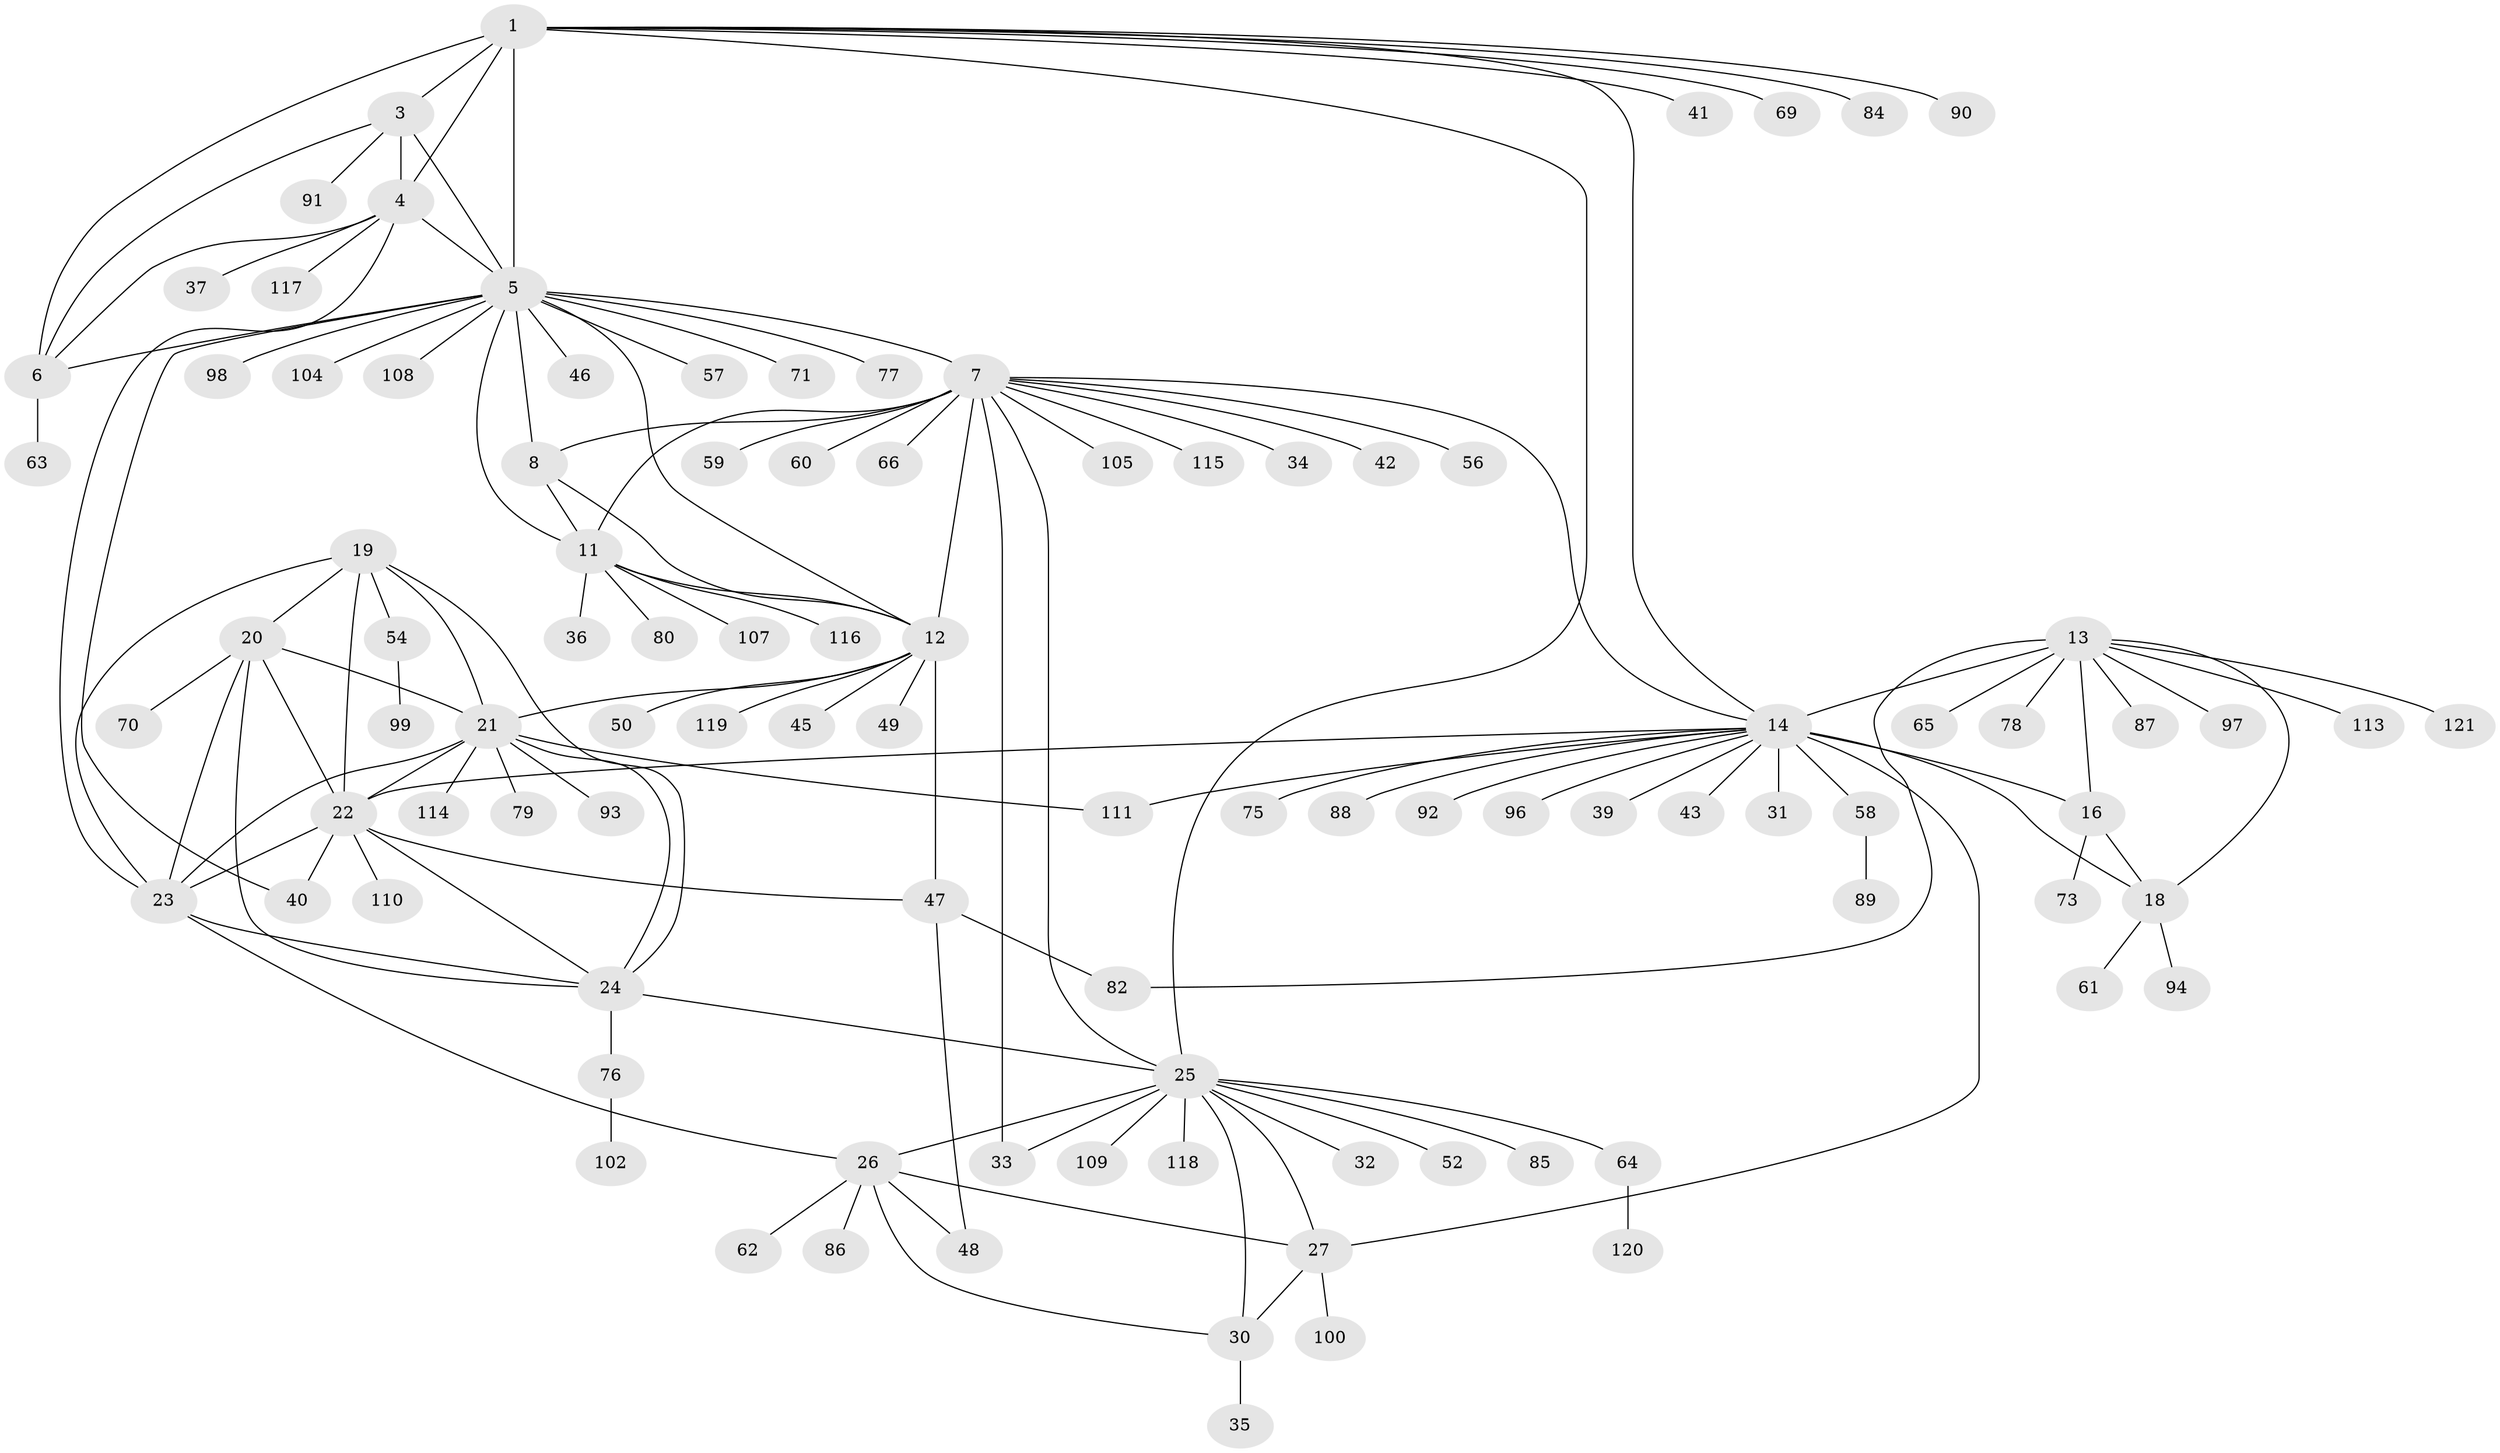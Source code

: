 // Generated by graph-tools (version 1.1) at 2025/52/02/27/25 19:52:19]
// undirected, 98 vertices, 138 edges
graph export_dot {
graph [start="1"]
  node [color=gray90,style=filled];
  1 [super="+2"];
  3 [super="+53"];
  4 [super="+83"];
  5 [super="+10"];
  6 [super="+51"];
  7 [super="+9"];
  8;
  11 [super="+74"];
  12 [super="+72"];
  13 [super="+17"];
  14 [super="+15"];
  16 [super="+101"];
  18 [super="+81"];
  19;
  20 [super="+55"];
  21 [super="+44"];
  22 [super="+95"];
  23 [super="+103"];
  24 [super="+67"];
  25 [super="+28"];
  26 [super="+29"];
  27 [super="+38"];
  30;
  31;
  32;
  33;
  34;
  35;
  36;
  37;
  39;
  40 [super="+68"];
  41;
  42;
  43;
  45;
  46;
  47;
  48;
  49;
  50;
  52;
  54;
  56;
  57;
  58;
  59;
  60;
  61;
  62;
  63;
  64;
  65;
  66;
  69;
  70;
  71;
  73;
  75;
  76;
  77 [super="+106"];
  78;
  79;
  80;
  82 [super="+112"];
  84;
  85;
  86;
  87;
  88;
  89;
  90;
  91;
  92;
  93;
  94;
  96;
  97;
  98;
  99;
  100;
  102;
  104;
  105;
  107;
  108;
  109;
  110;
  111;
  113;
  114;
  115;
  116;
  117;
  118;
  119;
  120;
  121;
  1 -- 3 [weight=2];
  1 -- 4 [weight=2];
  1 -- 5 [weight=2];
  1 -- 6 [weight=2];
  1 -- 41;
  1 -- 69;
  1 -- 84;
  1 -- 90;
  1 -- 14;
  1 -- 25;
  3 -- 4;
  3 -- 5;
  3 -- 6;
  3 -- 91;
  4 -- 5;
  4 -- 6;
  4 -- 23;
  4 -- 37;
  4 -- 117;
  5 -- 6;
  5 -- 40;
  5 -- 71;
  5 -- 104;
  5 -- 108;
  5 -- 98;
  5 -- 7 [weight=2];
  5 -- 8;
  5 -- 11;
  5 -- 12;
  5 -- 77;
  5 -- 46;
  5 -- 57;
  6 -- 63;
  7 -- 8 [weight=2];
  7 -- 11 [weight=2];
  7 -- 12 [weight=2];
  7 -- 42;
  7 -- 56;
  7 -- 59;
  7 -- 60;
  7 -- 66;
  7 -- 115;
  7 -- 33;
  7 -- 34;
  7 -- 105;
  7 -- 14;
  7 -- 25;
  8 -- 11;
  8 -- 12;
  11 -- 12;
  11 -- 36;
  11 -- 80;
  11 -- 107;
  11 -- 116;
  12 -- 21;
  12 -- 45;
  12 -- 47;
  12 -- 49;
  12 -- 50;
  12 -- 119;
  13 -- 14 [weight=4];
  13 -- 16 [weight=2];
  13 -- 18 [weight=2];
  13 -- 65;
  13 -- 78;
  13 -- 82;
  13 -- 113;
  13 -- 121;
  13 -- 97;
  13 -- 87;
  14 -- 16 [weight=2];
  14 -- 18 [weight=2];
  14 -- 22;
  14 -- 27;
  14 -- 39;
  14 -- 75;
  14 -- 88;
  14 -- 92;
  14 -- 96;
  14 -- 111;
  14 -- 43;
  14 -- 58;
  14 -- 31;
  16 -- 18;
  16 -- 73;
  18 -- 61;
  18 -- 94;
  19 -- 20;
  19 -- 21;
  19 -- 22;
  19 -- 23;
  19 -- 24;
  19 -- 54;
  20 -- 21;
  20 -- 22;
  20 -- 23;
  20 -- 24;
  20 -- 70;
  21 -- 22;
  21 -- 23;
  21 -- 24;
  21 -- 79;
  21 -- 93;
  21 -- 111;
  21 -- 114;
  22 -- 23;
  22 -- 24;
  22 -- 40;
  22 -- 47;
  22 -- 110;
  23 -- 24;
  23 -- 26;
  24 -- 76;
  24 -- 25;
  25 -- 26 [weight=4];
  25 -- 27 [weight=2];
  25 -- 30 [weight=2];
  25 -- 32;
  25 -- 64;
  25 -- 33;
  25 -- 109;
  25 -- 52;
  25 -- 85;
  25 -- 118;
  26 -- 27 [weight=2];
  26 -- 30 [weight=2];
  26 -- 48;
  26 -- 86;
  26 -- 62;
  27 -- 30;
  27 -- 100;
  30 -- 35;
  47 -- 48;
  47 -- 82;
  54 -- 99;
  58 -- 89;
  64 -- 120;
  76 -- 102;
}
